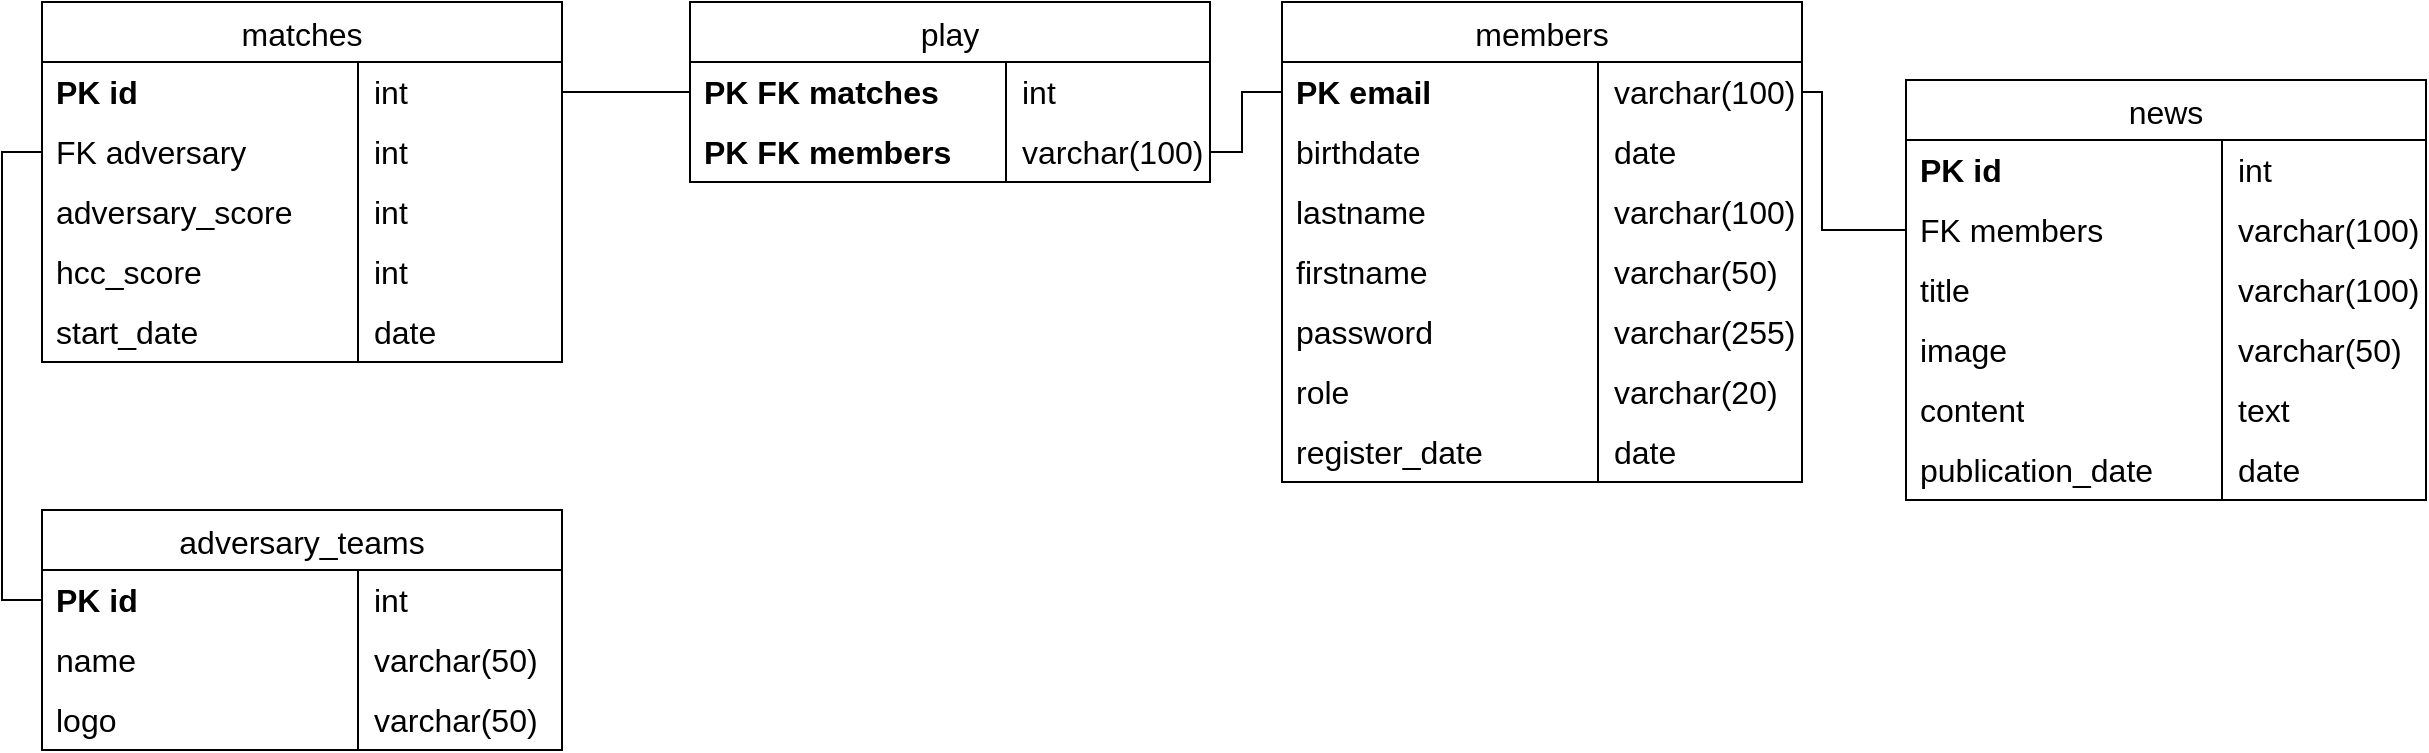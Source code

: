<mxfile version="24.0.4" type="google">
  <diagram name="Page-1" id="V7DpWueC1KGY2AsXtnhm">
    <mxGraphModel dx="2140" dy="1962" grid="1" gridSize="10" guides="1" tooltips="1" connect="1" arrows="1" fold="1" page="1" pageScale="1" pageWidth="827" pageHeight="1169" math="0" shadow="0">
      <root>
        <mxCell id="0" />
        <mxCell id="1" parent="0" />
        <mxCell id="4JLAMb3nXR9zXCYaMhuW-20" value="members" style="shape=table;startSize=30;container=1;collapsible=0;childLayout=tableLayout;fixedRows=1;rowLines=0;fontStyle=0;strokeColor=default;fontSize=16;" parent="1" vertex="1">
          <mxGeometry x="600" y="-584" width="260" height="240" as="geometry" />
        </mxCell>
        <mxCell id="4JLAMb3nXR9zXCYaMhuW-21" value="" style="shape=tableRow;horizontal=0;startSize=0;swimlaneHead=0;swimlaneBody=0;top=0;left=0;bottom=0;right=0;collapsible=0;dropTarget=0;fillColor=none;points=[[0,0.5],[1,0.5]];portConstraint=eastwest;strokeColor=inherit;fontSize=16;" parent="4JLAMb3nXR9zXCYaMhuW-20" vertex="1">
          <mxGeometry y="30" width="260" height="30" as="geometry" />
        </mxCell>
        <mxCell id="4JLAMb3nXR9zXCYaMhuW-22" value="&lt;b&gt;PK email&lt;/b&gt;" style="shape=partialRectangle;html=1;whiteSpace=wrap;connectable=0;fillColor=none;top=0;left=0;bottom=0;right=0;overflow=hidden;pointerEvents=1;strokeColor=inherit;fontSize=16;align=left;spacingLeft=5;" parent="4JLAMb3nXR9zXCYaMhuW-21" vertex="1">
          <mxGeometry width="158" height="30" as="geometry">
            <mxRectangle width="158" height="30" as="alternateBounds" />
          </mxGeometry>
        </mxCell>
        <mxCell id="4JLAMb3nXR9zXCYaMhuW-23" value="varchar(100)" style="shape=partialRectangle;html=1;whiteSpace=wrap;connectable=0;fillColor=none;top=0;left=0;bottom=0;right=0;align=left;spacingLeft=6;overflow=hidden;strokeColor=inherit;fontSize=16;" parent="4JLAMb3nXR9zXCYaMhuW-21" vertex="1">
          <mxGeometry x="158" width="102" height="30" as="geometry">
            <mxRectangle width="102" height="30" as="alternateBounds" />
          </mxGeometry>
        </mxCell>
        <mxCell id="gEsFRLkHTnAdN_ysctzg-5" value="" style="shape=tableRow;horizontal=0;startSize=0;swimlaneHead=0;swimlaneBody=0;top=0;left=0;bottom=0;right=0;collapsible=0;dropTarget=0;fillColor=none;points=[[0,0.5],[1,0.5]];portConstraint=eastwest;strokeColor=inherit;fontSize=16;" vertex="1" parent="4JLAMb3nXR9zXCYaMhuW-20">
          <mxGeometry y="60" width="260" height="30" as="geometry" />
        </mxCell>
        <mxCell id="gEsFRLkHTnAdN_ysctzg-6" value="birthdate" style="shape=partialRectangle;html=1;whiteSpace=wrap;connectable=0;fillColor=none;top=0;left=0;bottom=0;right=0;overflow=hidden;pointerEvents=1;strokeColor=inherit;fontSize=16;align=left;spacingLeft=5;" vertex="1" parent="gEsFRLkHTnAdN_ysctzg-5">
          <mxGeometry width="158" height="30" as="geometry">
            <mxRectangle width="158" height="30" as="alternateBounds" />
          </mxGeometry>
        </mxCell>
        <mxCell id="gEsFRLkHTnAdN_ysctzg-7" value="date" style="shape=partialRectangle;html=1;whiteSpace=wrap;connectable=0;fillColor=none;top=0;left=0;bottom=0;right=0;align=left;spacingLeft=6;overflow=hidden;strokeColor=inherit;fontSize=16;" vertex="1" parent="gEsFRLkHTnAdN_ysctzg-5">
          <mxGeometry x="158" width="102" height="30" as="geometry">
            <mxRectangle width="102" height="30" as="alternateBounds" />
          </mxGeometry>
        </mxCell>
        <mxCell id="gEsFRLkHTnAdN_ysctzg-8" value="" style="shape=tableRow;horizontal=0;startSize=0;swimlaneHead=0;swimlaneBody=0;top=0;left=0;bottom=0;right=0;collapsible=0;dropTarget=0;fillColor=none;points=[[0,0.5],[1,0.5]];portConstraint=eastwest;strokeColor=inherit;fontSize=16;" vertex="1" parent="4JLAMb3nXR9zXCYaMhuW-20">
          <mxGeometry y="90" width="260" height="30" as="geometry" />
        </mxCell>
        <mxCell id="gEsFRLkHTnAdN_ysctzg-9" value="lastname" style="shape=partialRectangle;html=1;whiteSpace=wrap;connectable=0;fillColor=none;top=0;left=0;bottom=0;right=0;overflow=hidden;strokeColor=inherit;fontSize=16;align=left;spacingLeft=5;" vertex="1" parent="gEsFRLkHTnAdN_ysctzg-8">
          <mxGeometry width="158" height="30" as="geometry">
            <mxRectangle width="158" height="30" as="alternateBounds" />
          </mxGeometry>
        </mxCell>
        <mxCell id="gEsFRLkHTnAdN_ysctzg-10" value="varchar(100)" style="shape=partialRectangle;html=1;whiteSpace=wrap;connectable=0;fillColor=none;top=0;left=0;bottom=0;right=0;align=left;spacingLeft=6;overflow=hidden;strokeColor=inherit;fontSize=16;" vertex="1" parent="gEsFRLkHTnAdN_ysctzg-8">
          <mxGeometry x="158" width="102" height="30" as="geometry">
            <mxRectangle width="102" height="30" as="alternateBounds" />
          </mxGeometry>
        </mxCell>
        <mxCell id="4JLAMb3nXR9zXCYaMhuW-24" value="" style="shape=tableRow;horizontal=0;startSize=0;swimlaneHead=0;swimlaneBody=0;top=0;left=0;bottom=0;right=0;collapsible=0;dropTarget=0;fillColor=none;points=[[0,0.5],[1,0.5]];portConstraint=eastwest;strokeColor=inherit;fontSize=16;" parent="4JLAMb3nXR9zXCYaMhuW-20" vertex="1">
          <mxGeometry y="120" width="260" height="30" as="geometry" />
        </mxCell>
        <mxCell id="4JLAMb3nXR9zXCYaMhuW-25" value="firstname" style="shape=partialRectangle;html=1;whiteSpace=wrap;connectable=0;fillColor=none;top=0;left=0;bottom=0;right=0;overflow=hidden;strokeColor=inherit;fontSize=16;align=left;spacingLeft=5;" parent="4JLAMb3nXR9zXCYaMhuW-24" vertex="1">
          <mxGeometry width="158" height="30" as="geometry">
            <mxRectangle width="158" height="30" as="alternateBounds" />
          </mxGeometry>
        </mxCell>
        <mxCell id="4JLAMb3nXR9zXCYaMhuW-26" value="varchar(50)" style="shape=partialRectangle;html=1;whiteSpace=wrap;connectable=0;fillColor=none;top=0;left=0;bottom=0;right=0;align=left;spacingLeft=6;overflow=hidden;strokeColor=inherit;fontSize=16;" parent="4JLAMb3nXR9zXCYaMhuW-24" vertex="1">
          <mxGeometry x="158" width="102" height="30" as="geometry">
            <mxRectangle width="102" height="30" as="alternateBounds" />
          </mxGeometry>
        </mxCell>
        <mxCell id="gEsFRLkHTnAdN_ysctzg-11" value="" style="shape=tableRow;horizontal=0;startSize=0;swimlaneHead=0;swimlaneBody=0;top=0;left=0;bottom=0;right=0;collapsible=0;dropTarget=0;fillColor=none;points=[[0,0.5],[1,0.5]];portConstraint=eastwest;strokeColor=inherit;fontSize=16;" vertex="1" parent="4JLAMb3nXR9zXCYaMhuW-20">
          <mxGeometry y="150" width="260" height="30" as="geometry" />
        </mxCell>
        <mxCell id="gEsFRLkHTnAdN_ysctzg-12" value="password" style="shape=partialRectangle;html=1;whiteSpace=wrap;connectable=0;fillColor=none;top=0;left=0;bottom=0;right=0;overflow=hidden;strokeColor=inherit;fontSize=16;align=left;spacingLeft=5;" vertex="1" parent="gEsFRLkHTnAdN_ysctzg-11">
          <mxGeometry width="158" height="30" as="geometry">
            <mxRectangle width="158" height="30" as="alternateBounds" />
          </mxGeometry>
        </mxCell>
        <mxCell id="gEsFRLkHTnAdN_ysctzg-13" value="varchar(255)" style="shape=partialRectangle;html=1;whiteSpace=wrap;connectable=0;fillColor=none;top=0;left=0;bottom=0;right=0;align=left;spacingLeft=6;overflow=hidden;strokeColor=inherit;fontSize=16;" vertex="1" parent="gEsFRLkHTnAdN_ysctzg-11">
          <mxGeometry x="158" width="102" height="30" as="geometry">
            <mxRectangle width="102" height="30" as="alternateBounds" />
          </mxGeometry>
        </mxCell>
        <mxCell id="gEsFRLkHTnAdN_ysctzg-14" value="" style="shape=tableRow;horizontal=0;startSize=0;swimlaneHead=0;swimlaneBody=0;top=0;left=0;bottom=0;right=0;collapsible=0;dropTarget=0;fillColor=none;points=[[0,0.5],[1,0.5]];portConstraint=eastwest;strokeColor=inherit;fontSize=16;" vertex="1" parent="4JLAMb3nXR9zXCYaMhuW-20">
          <mxGeometry y="180" width="260" height="30" as="geometry" />
        </mxCell>
        <mxCell id="gEsFRLkHTnAdN_ysctzg-15" value="role" style="shape=partialRectangle;html=1;whiteSpace=wrap;connectable=0;fillColor=none;top=0;left=0;bottom=0;right=0;overflow=hidden;strokeColor=inherit;fontSize=16;align=left;spacingLeft=5;" vertex="1" parent="gEsFRLkHTnAdN_ysctzg-14">
          <mxGeometry width="158" height="30" as="geometry">
            <mxRectangle width="158" height="30" as="alternateBounds" />
          </mxGeometry>
        </mxCell>
        <mxCell id="gEsFRLkHTnAdN_ysctzg-16" value="varchar(20)" style="shape=partialRectangle;html=1;whiteSpace=wrap;connectable=0;fillColor=none;top=0;left=0;bottom=0;right=0;align=left;spacingLeft=6;overflow=hidden;strokeColor=inherit;fontSize=16;" vertex="1" parent="gEsFRLkHTnAdN_ysctzg-14">
          <mxGeometry x="158" width="102" height="30" as="geometry">
            <mxRectangle width="102" height="30" as="alternateBounds" />
          </mxGeometry>
        </mxCell>
        <mxCell id="4JLAMb3nXR9zXCYaMhuW-27" value="" style="shape=tableRow;horizontal=0;startSize=0;swimlaneHead=0;swimlaneBody=0;top=0;left=0;bottom=0;right=0;collapsible=0;dropTarget=0;fillColor=none;points=[[0,0.5],[1,0.5]];portConstraint=eastwest;strokeColor=inherit;fontSize=16;" parent="4JLAMb3nXR9zXCYaMhuW-20" vertex="1">
          <mxGeometry y="210" width="260" height="30" as="geometry" />
        </mxCell>
        <mxCell id="4JLAMb3nXR9zXCYaMhuW-28" value="register_date" style="shape=partialRectangle;html=1;whiteSpace=wrap;connectable=0;fillColor=none;top=0;left=0;bottom=0;right=0;overflow=hidden;strokeColor=inherit;fontSize=16;align=left;spacingLeft=5;" parent="4JLAMb3nXR9zXCYaMhuW-27" vertex="1">
          <mxGeometry width="158" height="30" as="geometry">
            <mxRectangle width="158" height="30" as="alternateBounds" />
          </mxGeometry>
        </mxCell>
        <mxCell id="4JLAMb3nXR9zXCYaMhuW-29" value="date" style="shape=partialRectangle;html=1;whiteSpace=wrap;connectable=0;fillColor=none;top=0;left=0;bottom=0;right=0;align=left;spacingLeft=6;overflow=hidden;strokeColor=inherit;fontSize=16;" parent="4JLAMb3nXR9zXCYaMhuW-27" vertex="1">
          <mxGeometry x="158" width="102" height="30" as="geometry">
            <mxRectangle width="102" height="30" as="alternateBounds" />
          </mxGeometry>
        </mxCell>
        <mxCell id="4JLAMb3nXR9zXCYaMhuW-39" value="news" style="shape=table;startSize=30;container=1;collapsible=0;childLayout=tableLayout;fixedRows=1;rowLines=0;fontStyle=0;strokeColor=default;fontSize=16;" parent="1" vertex="1">
          <mxGeometry x="912" y="-545" width="260" height="210" as="geometry" />
        </mxCell>
        <mxCell id="4JLAMb3nXR9zXCYaMhuW-40" value="" style="shape=tableRow;horizontal=0;startSize=0;swimlaneHead=0;swimlaneBody=0;top=0;left=0;bottom=0;right=0;collapsible=0;dropTarget=0;fillColor=none;points=[[0,0.5],[1,0.5]];portConstraint=eastwest;strokeColor=inherit;fontSize=16;" parent="4JLAMb3nXR9zXCYaMhuW-39" vertex="1">
          <mxGeometry y="30" width="260" height="30" as="geometry" />
        </mxCell>
        <mxCell id="4JLAMb3nXR9zXCYaMhuW-41" value="&lt;b&gt;PK id&lt;/b&gt;" style="shape=partialRectangle;html=1;whiteSpace=wrap;connectable=0;fillColor=none;top=0;left=0;bottom=0;right=0;overflow=hidden;pointerEvents=1;strokeColor=inherit;fontSize=16;align=left;spacingLeft=5;" parent="4JLAMb3nXR9zXCYaMhuW-40" vertex="1">
          <mxGeometry width="158" height="30" as="geometry">
            <mxRectangle width="158" height="30" as="alternateBounds" />
          </mxGeometry>
        </mxCell>
        <mxCell id="4JLAMb3nXR9zXCYaMhuW-42" value="int" style="shape=partialRectangle;html=1;whiteSpace=wrap;connectable=0;fillColor=none;top=0;left=0;bottom=0;right=0;align=left;spacingLeft=6;overflow=hidden;strokeColor=inherit;fontSize=16;" parent="4JLAMb3nXR9zXCYaMhuW-40" vertex="1">
          <mxGeometry x="158" width="102" height="30" as="geometry">
            <mxRectangle width="102" height="30" as="alternateBounds" />
          </mxGeometry>
        </mxCell>
        <mxCell id="4JLAMb3nXR9zXCYaMhuW-46" value="" style="shape=tableRow;horizontal=0;startSize=0;swimlaneHead=0;swimlaneBody=0;top=0;left=0;bottom=0;right=0;collapsible=0;dropTarget=0;fillColor=none;points=[[0,0.5],[1,0.5]];portConstraint=eastwest;strokeColor=inherit;fontSize=16;" parent="4JLAMb3nXR9zXCYaMhuW-39" vertex="1">
          <mxGeometry y="60" width="260" height="30" as="geometry" />
        </mxCell>
        <mxCell id="4JLAMb3nXR9zXCYaMhuW-47" value="FK members" style="shape=partialRectangle;html=1;whiteSpace=wrap;connectable=0;fillColor=none;top=0;left=0;bottom=0;right=0;overflow=hidden;strokeColor=inherit;fontSize=16;align=left;spacingLeft=5;" parent="4JLAMb3nXR9zXCYaMhuW-46" vertex="1">
          <mxGeometry width="158" height="30" as="geometry">
            <mxRectangle width="158" height="30" as="alternateBounds" />
          </mxGeometry>
        </mxCell>
        <mxCell id="4JLAMb3nXR9zXCYaMhuW-48" value="varchar(100)" style="shape=partialRectangle;html=1;whiteSpace=wrap;connectable=0;fillColor=none;top=0;left=0;bottom=0;right=0;align=left;spacingLeft=6;overflow=hidden;strokeColor=inherit;fontSize=16;" parent="4JLAMb3nXR9zXCYaMhuW-46" vertex="1">
          <mxGeometry x="158" width="102" height="30" as="geometry">
            <mxRectangle width="102" height="30" as="alternateBounds" />
          </mxGeometry>
        </mxCell>
        <mxCell id="4JLAMb3nXR9zXCYaMhuW-49" value="" style="shape=tableRow;horizontal=0;startSize=0;swimlaneHead=0;swimlaneBody=0;top=0;left=0;bottom=0;right=0;collapsible=0;dropTarget=0;fillColor=none;points=[[0,0.5],[1,0.5]];portConstraint=eastwest;strokeColor=inherit;fontSize=16;" parent="4JLAMb3nXR9zXCYaMhuW-39" vertex="1">
          <mxGeometry y="90" width="260" height="30" as="geometry" />
        </mxCell>
        <mxCell id="4JLAMb3nXR9zXCYaMhuW-50" value="title" style="shape=partialRectangle;html=1;whiteSpace=wrap;connectable=0;fillColor=none;top=0;left=0;bottom=0;right=0;overflow=hidden;strokeColor=inherit;fontSize=16;align=left;spacingLeft=5;" parent="4JLAMb3nXR9zXCYaMhuW-49" vertex="1">
          <mxGeometry width="158" height="30" as="geometry">
            <mxRectangle width="158" height="30" as="alternateBounds" />
          </mxGeometry>
        </mxCell>
        <mxCell id="4JLAMb3nXR9zXCYaMhuW-51" value="varchar(100)" style="shape=partialRectangle;html=1;whiteSpace=wrap;connectable=0;fillColor=none;top=0;left=0;bottom=0;right=0;align=left;spacingLeft=6;overflow=hidden;strokeColor=inherit;fontSize=16;" parent="4JLAMb3nXR9zXCYaMhuW-49" vertex="1">
          <mxGeometry x="158" width="102" height="30" as="geometry">
            <mxRectangle width="102" height="30" as="alternateBounds" />
          </mxGeometry>
        </mxCell>
        <mxCell id="gEsFRLkHTnAdN_ysctzg-18" value="" style="shape=tableRow;horizontal=0;startSize=0;swimlaneHead=0;swimlaneBody=0;top=0;left=0;bottom=0;right=0;collapsible=0;dropTarget=0;fillColor=none;points=[[0,0.5],[1,0.5]];portConstraint=eastwest;strokeColor=inherit;fontSize=16;" vertex="1" parent="4JLAMb3nXR9zXCYaMhuW-39">
          <mxGeometry y="120" width="260" height="30" as="geometry" />
        </mxCell>
        <mxCell id="gEsFRLkHTnAdN_ysctzg-19" value="image" style="shape=partialRectangle;html=1;whiteSpace=wrap;connectable=0;fillColor=none;top=0;left=0;bottom=0;right=0;overflow=hidden;pointerEvents=1;strokeColor=inherit;fontSize=16;align=left;spacingLeft=5;" vertex="1" parent="gEsFRLkHTnAdN_ysctzg-18">
          <mxGeometry width="158" height="30" as="geometry">
            <mxRectangle width="158" height="30" as="alternateBounds" />
          </mxGeometry>
        </mxCell>
        <mxCell id="gEsFRLkHTnAdN_ysctzg-20" value="varchar(50)" style="shape=partialRectangle;html=1;whiteSpace=wrap;connectable=0;fillColor=none;top=0;left=0;bottom=0;right=0;align=left;spacingLeft=6;overflow=hidden;strokeColor=inherit;fontSize=16;" vertex="1" parent="gEsFRLkHTnAdN_ysctzg-18">
          <mxGeometry x="158" width="102" height="30" as="geometry">
            <mxRectangle width="102" height="30" as="alternateBounds" />
          </mxGeometry>
        </mxCell>
        <mxCell id="gEsFRLkHTnAdN_ysctzg-21" value="" style="shape=tableRow;horizontal=0;startSize=0;swimlaneHead=0;swimlaneBody=0;top=0;left=0;bottom=0;right=0;collapsible=0;dropTarget=0;fillColor=none;points=[[0,0.5],[1,0.5]];portConstraint=eastwest;strokeColor=inherit;fontSize=16;" vertex="1" parent="4JLAMb3nXR9zXCYaMhuW-39">
          <mxGeometry y="150" width="260" height="30" as="geometry" />
        </mxCell>
        <mxCell id="gEsFRLkHTnAdN_ysctzg-22" value="content" style="shape=partialRectangle;html=1;whiteSpace=wrap;connectable=0;fillColor=none;top=0;left=0;bottom=0;right=0;overflow=hidden;strokeColor=inherit;fontSize=16;align=left;spacingLeft=5;" vertex="1" parent="gEsFRLkHTnAdN_ysctzg-21">
          <mxGeometry width="158" height="30" as="geometry">
            <mxRectangle width="158" height="30" as="alternateBounds" />
          </mxGeometry>
        </mxCell>
        <mxCell id="gEsFRLkHTnAdN_ysctzg-23" value="text" style="shape=partialRectangle;html=1;whiteSpace=wrap;connectable=0;fillColor=none;top=0;left=0;bottom=0;right=0;align=left;spacingLeft=6;overflow=hidden;strokeColor=inherit;fontSize=16;" vertex="1" parent="gEsFRLkHTnAdN_ysctzg-21">
          <mxGeometry x="158" width="102" height="30" as="geometry">
            <mxRectangle width="102" height="30" as="alternateBounds" />
          </mxGeometry>
        </mxCell>
        <mxCell id="gEsFRLkHTnAdN_ysctzg-24" value="" style="shape=tableRow;horizontal=0;startSize=0;swimlaneHead=0;swimlaneBody=0;top=0;left=0;bottom=0;right=0;collapsible=0;dropTarget=0;fillColor=none;points=[[0,0.5],[1,0.5]];portConstraint=eastwest;strokeColor=inherit;fontSize=16;" vertex="1" parent="4JLAMb3nXR9zXCYaMhuW-39">
          <mxGeometry y="180" width="260" height="30" as="geometry" />
        </mxCell>
        <mxCell id="gEsFRLkHTnAdN_ysctzg-25" value="publication_date" style="shape=partialRectangle;html=1;whiteSpace=wrap;connectable=0;fillColor=none;top=0;left=0;bottom=0;right=0;overflow=hidden;strokeColor=inherit;fontSize=16;align=left;spacingLeft=5;" vertex="1" parent="gEsFRLkHTnAdN_ysctzg-24">
          <mxGeometry width="158" height="30" as="geometry">
            <mxRectangle width="158" height="30" as="alternateBounds" />
          </mxGeometry>
        </mxCell>
        <mxCell id="gEsFRLkHTnAdN_ysctzg-26" value="date" style="shape=partialRectangle;html=1;whiteSpace=wrap;connectable=0;fillColor=none;top=0;left=0;bottom=0;right=0;align=left;spacingLeft=6;overflow=hidden;strokeColor=inherit;fontSize=16;" vertex="1" parent="gEsFRLkHTnAdN_ysctzg-24">
          <mxGeometry x="158" width="102" height="30" as="geometry">
            <mxRectangle width="102" height="30" as="alternateBounds" />
          </mxGeometry>
        </mxCell>
        <mxCell id="4JLAMb3nXR9zXCYaMhuW-173" style="edgeStyle=orthogonalEdgeStyle;rounded=0;orthogonalLoop=1;jettySize=auto;html=1;exitX=1;exitY=0.5;exitDx=0;exitDy=0;endArrow=none;endFill=0;entryX=0;entryY=0.5;entryDx=0;entryDy=0;" parent="1" source="4JLAMb3nXR9zXCYaMhuW-21" target="4JLAMb3nXR9zXCYaMhuW-46" edge="1">
          <mxGeometry relative="1" as="geometry">
            <Array as="points">
              <mxPoint x="870" y="-539" />
              <mxPoint x="870" y="-470" />
              <mxPoint x="911" y="-470" />
            </Array>
            <mxPoint x="910" y="-495" as="targetPoint" />
          </mxGeometry>
        </mxCell>
        <mxCell id="gEsFRLkHTnAdN_ysctzg-27" value="play" style="shape=table;startSize=30;container=1;collapsible=0;childLayout=tableLayout;fixedRows=1;rowLines=0;fontStyle=0;strokeColor=default;fontSize=16;" vertex="1" parent="1">
          <mxGeometry x="304" y="-584" width="260" height="90" as="geometry" />
        </mxCell>
        <mxCell id="gEsFRLkHTnAdN_ysctzg-28" value="" style="shape=tableRow;horizontal=0;startSize=0;swimlaneHead=0;swimlaneBody=0;top=0;left=0;bottom=0;right=0;collapsible=0;dropTarget=0;fillColor=none;points=[[0,0.5],[1,0.5]];portConstraint=eastwest;strokeColor=inherit;fontSize=16;" vertex="1" parent="gEsFRLkHTnAdN_ysctzg-27">
          <mxGeometry y="30" width="260" height="30" as="geometry" />
        </mxCell>
        <mxCell id="gEsFRLkHTnAdN_ysctzg-29" value="&lt;b&gt;PK FK matches&lt;/b&gt;" style="shape=partialRectangle;html=1;whiteSpace=wrap;connectable=0;fillColor=none;top=0;left=0;bottom=0;right=0;overflow=hidden;pointerEvents=1;strokeColor=inherit;fontSize=16;align=left;spacingLeft=5;" vertex="1" parent="gEsFRLkHTnAdN_ysctzg-28">
          <mxGeometry width="158" height="30" as="geometry">
            <mxRectangle width="158" height="30" as="alternateBounds" />
          </mxGeometry>
        </mxCell>
        <mxCell id="gEsFRLkHTnAdN_ysctzg-30" value="int" style="shape=partialRectangle;html=1;whiteSpace=wrap;connectable=0;fillColor=none;top=0;left=0;bottom=0;right=0;align=left;spacingLeft=6;overflow=hidden;strokeColor=inherit;fontSize=16;" vertex="1" parent="gEsFRLkHTnAdN_ysctzg-28">
          <mxGeometry x="158" width="102" height="30" as="geometry">
            <mxRectangle width="102" height="30" as="alternateBounds" />
          </mxGeometry>
        </mxCell>
        <mxCell id="gEsFRLkHTnAdN_ysctzg-31" value="" style="shape=tableRow;horizontal=0;startSize=0;swimlaneHead=0;swimlaneBody=0;top=0;left=0;bottom=0;right=0;collapsible=0;dropTarget=0;fillColor=none;points=[[0,0.5],[1,0.5]];portConstraint=eastwest;strokeColor=inherit;fontSize=16;" vertex="1" parent="gEsFRLkHTnAdN_ysctzg-27">
          <mxGeometry y="60" width="260" height="30" as="geometry" />
        </mxCell>
        <mxCell id="gEsFRLkHTnAdN_ysctzg-32" value="PK FK members" style="shape=partialRectangle;html=1;whiteSpace=wrap;connectable=0;fillColor=none;top=0;left=0;bottom=0;right=0;overflow=hidden;strokeColor=inherit;fontSize=16;align=left;spacingLeft=5;fontStyle=1" vertex="1" parent="gEsFRLkHTnAdN_ysctzg-31">
          <mxGeometry width="158" height="30" as="geometry">
            <mxRectangle width="158" height="30" as="alternateBounds" />
          </mxGeometry>
        </mxCell>
        <mxCell id="gEsFRLkHTnAdN_ysctzg-33" value="varchar(100)" style="shape=partialRectangle;html=1;whiteSpace=wrap;connectable=0;fillColor=none;top=0;left=0;bottom=0;right=0;align=left;spacingLeft=6;overflow=hidden;strokeColor=inherit;fontSize=16;" vertex="1" parent="gEsFRLkHTnAdN_ysctzg-31">
          <mxGeometry x="158" width="102" height="30" as="geometry">
            <mxRectangle width="102" height="30" as="alternateBounds" />
          </mxGeometry>
        </mxCell>
        <mxCell id="gEsFRLkHTnAdN_ysctzg-46" style="edgeStyle=orthogonalEdgeStyle;rounded=0;orthogonalLoop=1;jettySize=auto;html=1;entryX=1;entryY=0.5;entryDx=0;entryDy=0;endArrow=none;endFill=0;" edge="1" parent="1" source="4JLAMb3nXR9zXCYaMhuW-21" target="gEsFRLkHTnAdN_ysctzg-31">
          <mxGeometry relative="1" as="geometry" />
        </mxCell>
        <mxCell id="gEsFRLkHTnAdN_ysctzg-47" value="matches" style="shape=table;startSize=30;container=1;collapsible=0;childLayout=tableLayout;fixedRows=1;rowLines=0;fontStyle=0;strokeColor=default;fontSize=16;" vertex="1" parent="1">
          <mxGeometry x="-20" y="-584" width="260" height="180" as="geometry" />
        </mxCell>
        <mxCell id="gEsFRLkHTnAdN_ysctzg-48" value="" style="shape=tableRow;horizontal=0;startSize=0;swimlaneHead=0;swimlaneBody=0;top=0;left=0;bottom=0;right=0;collapsible=0;dropTarget=0;fillColor=none;points=[[0,0.5],[1,0.5]];portConstraint=eastwest;strokeColor=inherit;fontSize=16;" vertex="1" parent="gEsFRLkHTnAdN_ysctzg-47">
          <mxGeometry y="30" width="260" height="30" as="geometry" />
        </mxCell>
        <mxCell id="gEsFRLkHTnAdN_ysctzg-49" value="&lt;b&gt;PK id&lt;/b&gt;" style="shape=partialRectangle;html=1;whiteSpace=wrap;connectable=0;fillColor=none;top=0;left=0;bottom=0;right=0;overflow=hidden;pointerEvents=1;strokeColor=inherit;fontSize=16;align=left;spacingLeft=5;" vertex="1" parent="gEsFRLkHTnAdN_ysctzg-48">
          <mxGeometry width="158" height="30" as="geometry">
            <mxRectangle width="158" height="30" as="alternateBounds" />
          </mxGeometry>
        </mxCell>
        <mxCell id="gEsFRLkHTnAdN_ysctzg-50" value="int" style="shape=partialRectangle;html=1;whiteSpace=wrap;connectable=0;fillColor=none;top=0;left=0;bottom=0;right=0;align=left;spacingLeft=6;overflow=hidden;strokeColor=inherit;fontSize=16;" vertex="1" parent="gEsFRLkHTnAdN_ysctzg-48">
          <mxGeometry x="158" width="102" height="30" as="geometry">
            <mxRectangle width="102" height="30" as="alternateBounds" />
          </mxGeometry>
        </mxCell>
        <mxCell id="gEsFRLkHTnAdN_ysctzg-51" value="" style="shape=tableRow;horizontal=0;startSize=0;swimlaneHead=0;swimlaneBody=0;top=0;left=0;bottom=0;right=0;collapsible=0;dropTarget=0;fillColor=none;points=[[0,0.5],[1,0.5]];portConstraint=eastwest;strokeColor=inherit;fontSize=16;" vertex="1" parent="gEsFRLkHTnAdN_ysctzg-47">
          <mxGeometry y="60" width="260" height="30" as="geometry" />
        </mxCell>
        <mxCell id="gEsFRLkHTnAdN_ysctzg-52" value="FK adversary" style="shape=partialRectangle;html=1;whiteSpace=wrap;connectable=0;fillColor=none;top=0;left=0;bottom=0;right=0;overflow=hidden;strokeColor=inherit;fontSize=16;align=left;spacingLeft=5;" vertex="1" parent="gEsFRLkHTnAdN_ysctzg-51">
          <mxGeometry width="158" height="30" as="geometry">
            <mxRectangle width="158" height="30" as="alternateBounds" />
          </mxGeometry>
        </mxCell>
        <mxCell id="gEsFRLkHTnAdN_ysctzg-53" value="int" style="shape=partialRectangle;html=1;whiteSpace=wrap;connectable=0;fillColor=none;top=0;left=0;bottom=0;right=0;align=left;spacingLeft=6;overflow=hidden;strokeColor=inherit;fontSize=16;" vertex="1" parent="gEsFRLkHTnAdN_ysctzg-51">
          <mxGeometry x="158" width="102" height="30" as="geometry">
            <mxRectangle width="102" height="30" as="alternateBounds" />
          </mxGeometry>
        </mxCell>
        <mxCell id="gEsFRLkHTnAdN_ysctzg-54" value="" style="shape=tableRow;horizontal=0;startSize=0;swimlaneHead=0;swimlaneBody=0;top=0;left=0;bottom=0;right=0;collapsible=0;dropTarget=0;fillColor=none;points=[[0,0.5],[1,0.5]];portConstraint=eastwest;strokeColor=inherit;fontSize=16;" vertex="1" parent="gEsFRLkHTnAdN_ysctzg-47">
          <mxGeometry y="90" width="260" height="30" as="geometry" />
        </mxCell>
        <mxCell id="gEsFRLkHTnAdN_ysctzg-55" value="adversary_score" style="shape=partialRectangle;html=1;whiteSpace=wrap;connectable=0;fillColor=none;top=0;left=0;bottom=0;right=0;overflow=hidden;strokeColor=inherit;fontSize=16;align=left;spacingLeft=5;" vertex="1" parent="gEsFRLkHTnAdN_ysctzg-54">
          <mxGeometry width="158" height="30" as="geometry">
            <mxRectangle width="158" height="30" as="alternateBounds" />
          </mxGeometry>
        </mxCell>
        <mxCell id="gEsFRLkHTnAdN_ysctzg-56" value="int" style="shape=partialRectangle;html=1;whiteSpace=wrap;connectable=0;fillColor=none;top=0;left=0;bottom=0;right=0;align=left;spacingLeft=6;overflow=hidden;strokeColor=inherit;fontSize=16;" vertex="1" parent="gEsFRLkHTnAdN_ysctzg-54">
          <mxGeometry x="158" width="102" height="30" as="geometry">
            <mxRectangle width="102" height="30" as="alternateBounds" />
          </mxGeometry>
        </mxCell>
        <mxCell id="gEsFRLkHTnAdN_ysctzg-57" value="" style="shape=tableRow;horizontal=0;startSize=0;swimlaneHead=0;swimlaneBody=0;top=0;left=0;bottom=0;right=0;collapsible=0;dropTarget=0;fillColor=none;points=[[0,0.5],[1,0.5]];portConstraint=eastwest;strokeColor=inherit;fontSize=16;" vertex="1" parent="gEsFRLkHTnAdN_ysctzg-47">
          <mxGeometry y="120" width="260" height="30" as="geometry" />
        </mxCell>
        <mxCell id="gEsFRLkHTnAdN_ysctzg-58" value="hcc_score" style="shape=partialRectangle;html=1;whiteSpace=wrap;connectable=0;fillColor=none;top=0;left=0;bottom=0;right=0;overflow=hidden;pointerEvents=1;strokeColor=inherit;fontSize=16;align=left;spacingLeft=5;" vertex="1" parent="gEsFRLkHTnAdN_ysctzg-57">
          <mxGeometry width="158" height="30" as="geometry">
            <mxRectangle width="158" height="30" as="alternateBounds" />
          </mxGeometry>
        </mxCell>
        <mxCell id="gEsFRLkHTnAdN_ysctzg-59" value="int" style="shape=partialRectangle;html=1;whiteSpace=wrap;connectable=0;fillColor=none;top=0;left=0;bottom=0;right=0;align=left;spacingLeft=6;overflow=hidden;strokeColor=inherit;fontSize=16;" vertex="1" parent="gEsFRLkHTnAdN_ysctzg-57">
          <mxGeometry x="158" width="102" height="30" as="geometry">
            <mxRectangle width="102" height="30" as="alternateBounds" />
          </mxGeometry>
        </mxCell>
        <mxCell id="gEsFRLkHTnAdN_ysctzg-60" value="" style="shape=tableRow;horizontal=0;startSize=0;swimlaneHead=0;swimlaneBody=0;top=0;left=0;bottom=0;right=0;collapsible=0;dropTarget=0;fillColor=none;points=[[0,0.5],[1,0.5]];portConstraint=eastwest;strokeColor=inherit;fontSize=16;" vertex="1" parent="gEsFRLkHTnAdN_ysctzg-47">
          <mxGeometry y="150" width="260" height="30" as="geometry" />
        </mxCell>
        <mxCell id="gEsFRLkHTnAdN_ysctzg-61" value="start_date" style="shape=partialRectangle;html=1;whiteSpace=wrap;connectable=0;fillColor=none;top=0;left=0;bottom=0;right=0;overflow=hidden;strokeColor=inherit;fontSize=16;align=left;spacingLeft=5;" vertex="1" parent="gEsFRLkHTnAdN_ysctzg-60">
          <mxGeometry width="158" height="30" as="geometry">
            <mxRectangle width="158" height="30" as="alternateBounds" />
          </mxGeometry>
        </mxCell>
        <mxCell id="gEsFRLkHTnAdN_ysctzg-62" value="date" style="shape=partialRectangle;html=1;whiteSpace=wrap;connectable=0;fillColor=none;top=0;left=0;bottom=0;right=0;align=left;spacingLeft=6;overflow=hidden;strokeColor=inherit;fontSize=16;" vertex="1" parent="gEsFRLkHTnAdN_ysctzg-60">
          <mxGeometry x="158" width="102" height="30" as="geometry">
            <mxRectangle width="102" height="30" as="alternateBounds" />
          </mxGeometry>
        </mxCell>
        <mxCell id="gEsFRLkHTnAdN_ysctzg-66" style="edgeStyle=orthogonalEdgeStyle;rounded=0;orthogonalLoop=1;jettySize=auto;html=1;endArrow=none;endFill=0;" edge="1" parent="1" source="gEsFRLkHTnAdN_ysctzg-28" target="gEsFRLkHTnAdN_ysctzg-48">
          <mxGeometry relative="1" as="geometry" />
        </mxCell>
        <mxCell id="gEsFRLkHTnAdN_ysctzg-67" value="adversary_teams" style="shape=table;startSize=30;container=1;collapsible=0;childLayout=tableLayout;fixedRows=1;rowLines=0;fontStyle=0;strokeColor=default;fontSize=16;" vertex="1" parent="1">
          <mxGeometry x="-20" y="-330" width="260" height="120" as="geometry" />
        </mxCell>
        <mxCell id="gEsFRLkHTnAdN_ysctzg-68" value="" style="shape=tableRow;horizontal=0;startSize=0;swimlaneHead=0;swimlaneBody=0;top=0;left=0;bottom=0;right=0;collapsible=0;dropTarget=0;fillColor=none;points=[[0,0.5],[1,0.5]];portConstraint=eastwest;strokeColor=inherit;fontSize=16;" vertex="1" parent="gEsFRLkHTnAdN_ysctzg-67">
          <mxGeometry y="30" width="260" height="30" as="geometry" />
        </mxCell>
        <mxCell id="gEsFRLkHTnAdN_ysctzg-69" value="&lt;b&gt;PK id&lt;/b&gt;" style="shape=partialRectangle;html=1;whiteSpace=wrap;connectable=0;fillColor=none;top=0;left=0;bottom=0;right=0;overflow=hidden;pointerEvents=1;strokeColor=inherit;fontSize=16;align=left;spacingLeft=5;" vertex="1" parent="gEsFRLkHTnAdN_ysctzg-68">
          <mxGeometry width="158" height="30" as="geometry">
            <mxRectangle width="158" height="30" as="alternateBounds" />
          </mxGeometry>
        </mxCell>
        <mxCell id="gEsFRLkHTnAdN_ysctzg-70" value="int" style="shape=partialRectangle;html=1;whiteSpace=wrap;connectable=0;fillColor=none;top=0;left=0;bottom=0;right=0;align=left;spacingLeft=6;overflow=hidden;strokeColor=inherit;fontSize=16;" vertex="1" parent="gEsFRLkHTnAdN_ysctzg-68">
          <mxGeometry x="158" width="102" height="30" as="geometry">
            <mxRectangle width="102" height="30" as="alternateBounds" />
          </mxGeometry>
        </mxCell>
        <mxCell id="gEsFRLkHTnAdN_ysctzg-71" value="" style="shape=tableRow;horizontal=0;startSize=0;swimlaneHead=0;swimlaneBody=0;top=0;left=0;bottom=0;right=0;collapsible=0;dropTarget=0;fillColor=none;points=[[0,0.5],[1,0.5]];portConstraint=eastwest;strokeColor=inherit;fontSize=16;" vertex="1" parent="gEsFRLkHTnAdN_ysctzg-67">
          <mxGeometry y="60" width="260" height="30" as="geometry" />
        </mxCell>
        <mxCell id="gEsFRLkHTnAdN_ysctzg-72" value="name" style="shape=partialRectangle;html=1;whiteSpace=wrap;connectable=0;fillColor=none;top=0;left=0;bottom=0;right=0;overflow=hidden;strokeColor=inherit;fontSize=16;align=left;spacingLeft=5;" vertex="1" parent="gEsFRLkHTnAdN_ysctzg-71">
          <mxGeometry width="158" height="30" as="geometry">
            <mxRectangle width="158" height="30" as="alternateBounds" />
          </mxGeometry>
        </mxCell>
        <mxCell id="gEsFRLkHTnAdN_ysctzg-73" value="varchar(50)" style="shape=partialRectangle;html=1;whiteSpace=wrap;connectable=0;fillColor=none;top=0;left=0;bottom=0;right=0;align=left;spacingLeft=6;overflow=hidden;strokeColor=inherit;fontSize=16;" vertex="1" parent="gEsFRLkHTnAdN_ysctzg-71">
          <mxGeometry x="158" width="102" height="30" as="geometry">
            <mxRectangle width="102" height="30" as="alternateBounds" />
          </mxGeometry>
        </mxCell>
        <mxCell id="gEsFRLkHTnAdN_ysctzg-74" value="" style="shape=tableRow;horizontal=0;startSize=0;swimlaneHead=0;swimlaneBody=0;top=0;left=0;bottom=0;right=0;collapsible=0;dropTarget=0;fillColor=none;points=[[0,0.5],[1,0.5]];portConstraint=eastwest;strokeColor=inherit;fontSize=16;" vertex="1" parent="gEsFRLkHTnAdN_ysctzg-67">
          <mxGeometry y="90" width="260" height="30" as="geometry" />
        </mxCell>
        <mxCell id="gEsFRLkHTnAdN_ysctzg-75" value="logo" style="shape=partialRectangle;html=1;whiteSpace=wrap;connectable=0;fillColor=none;top=0;left=0;bottom=0;right=0;overflow=hidden;strokeColor=inherit;fontSize=16;align=left;spacingLeft=5;" vertex="1" parent="gEsFRLkHTnAdN_ysctzg-74">
          <mxGeometry width="158" height="30" as="geometry">
            <mxRectangle width="158" height="30" as="alternateBounds" />
          </mxGeometry>
        </mxCell>
        <mxCell id="gEsFRLkHTnAdN_ysctzg-76" value="varchar(50)" style="shape=partialRectangle;html=1;whiteSpace=wrap;connectable=0;fillColor=none;top=0;left=0;bottom=0;right=0;align=left;spacingLeft=6;overflow=hidden;strokeColor=inherit;fontSize=16;" vertex="1" parent="gEsFRLkHTnAdN_ysctzg-74">
          <mxGeometry x="158" width="102" height="30" as="geometry">
            <mxRectangle width="102" height="30" as="alternateBounds" />
          </mxGeometry>
        </mxCell>
        <mxCell id="gEsFRLkHTnAdN_ysctzg-83" style="edgeStyle=orthogonalEdgeStyle;rounded=0;orthogonalLoop=1;jettySize=auto;html=1;entryX=0;entryY=0.5;entryDx=0;entryDy=0;endArrow=none;endFill=0;" edge="1" parent="1" source="gEsFRLkHTnAdN_ysctzg-68" target="gEsFRLkHTnAdN_ysctzg-51">
          <mxGeometry relative="1" as="geometry" />
        </mxCell>
      </root>
    </mxGraphModel>
  </diagram>
</mxfile>
